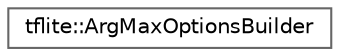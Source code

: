 digraph "Graphical Class Hierarchy"
{
 // LATEX_PDF_SIZE
  bgcolor="transparent";
  edge [fontname=Helvetica,fontsize=10,labelfontname=Helvetica,labelfontsize=10];
  node [fontname=Helvetica,fontsize=10,shape=box,height=0.2,width=0.4];
  rankdir="LR";
  Node0 [id="Node000000",label="tflite::ArgMaxOptionsBuilder",height=0.2,width=0.4,color="grey40", fillcolor="white", style="filled",URL="$structtflite_1_1_arg_max_options_builder.html",tooltip=" "];
}
